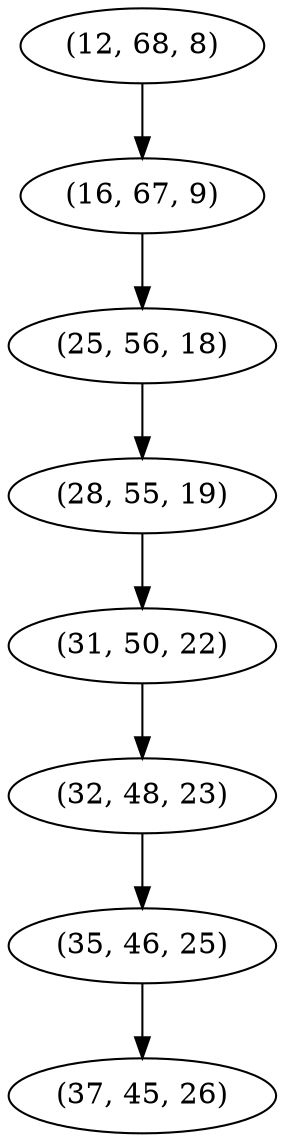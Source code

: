 digraph tree {
    "(12, 68, 8)";
    "(16, 67, 9)";
    "(25, 56, 18)";
    "(28, 55, 19)";
    "(31, 50, 22)";
    "(32, 48, 23)";
    "(35, 46, 25)";
    "(37, 45, 26)";
    "(12, 68, 8)" -> "(16, 67, 9)";
    "(16, 67, 9)" -> "(25, 56, 18)";
    "(25, 56, 18)" -> "(28, 55, 19)";
    "(28, 55, 19)" -> "(31, 50, 22)";
    "(31, 50, 22)" -> "(32, 48, 23)";
    "(32, 48, 23)" -> "(35, 46, 25)";
    "(35, 46, 25)" -> "(37, 45, 26)";
}
